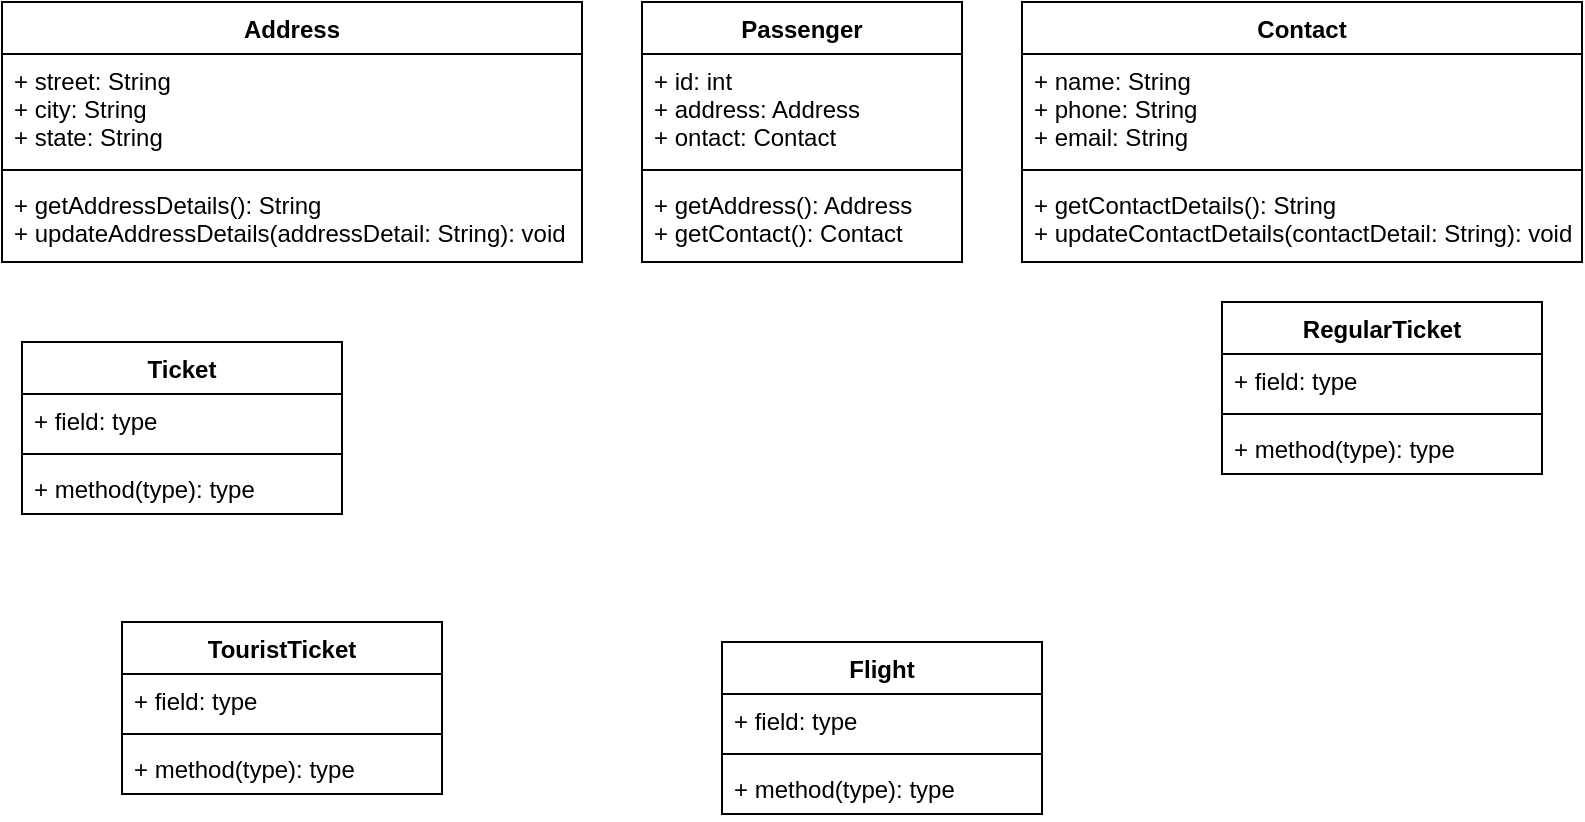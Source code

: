 <mxfile version="15.5.1" type="github">
  <diagram id="l178mCylxaMmiPzsP-Q-" name="Page-1">
    <mxGraphModel dx="868" dy="482" grid="1" gridSize="10" guides="1" tooltips="1" connect="1" arrows="1" fold="1" page="1" pageScale="1" pageWidth="827" pageHeight="1169" math="0" shadow="0">
      <root>
        <mxCell id="0" />
        <mxCell id="1" parent="0" />
        <mxCell id="HkpTVsX4ZouJRN6nkkLg-29" value="Address" style="swimlane;fontStyle=1;align=center;verticalAlign=top;childLayout=stackLayout;horizontal=1;startSize=26;horizontalStack=0;resizeParent=1;resizeParentMax=0;resizeLast=0;collapsible=1;marginBottom=0;" parent="1" vertex="1">
          <mxGeometry x="20" y="10" width="290" height="130" as="geometry" />
        </mxCell>
        <mxCell id="HkpTVsX4ZouJRN6nkkLg-30" value="+ street: String&#xa;+ city: String&#xa;+ state: String" style="text;strokeColor=none;fillColor=none;align=left;verticalAlign=top;spacingLeft=4;spacingRight=4;overflow=hidden;rotatable=0;points=[[0,0.5],[1,0.5]];portConstraint=eastwest;" parent="HkpTVsX4ZouJRN6nkkLg-29" vertex="1">
          <mxGeometry y="26" width="290" height="54" as="geometry" />
        </mxCell>
        <mxCell id="HkpTVsX4ZouJRN6nkkLg-31" value="" style="line;strokeWidth=1;fillColor=none;align=left;verticalAlign=middle;spacingTop=-1;spacingLeft=3;spacingRight=3;rotatable=0;labelPosition=right;points=[];portConstraint=eastwest;" parent="HkpTVsX4ZouJRN6nkkLg-29" vertex="1">
          <mxGeometry y="80" width="290" height="8" as="geometry" />
        </mxCell>
        <mxCell id="HkpTVsX4ZouJRN6nkkLg-32" value="+ getAddressDetails(): String&#xa;+ updateAddressDetails(addressDetail: String): void" style="text;strokeColor=none;fillColor=none;align=left;verticalAlign=top;spacingLeft=4;spacingRight=4;overflow=hidden;rotatable=0;points=[[0,0.5],[1,0.5]];portConstraint=eastwest;" parent="HkpTVsX4ZouJRN6nkkLg-29" vertex="1">
          <mxGeometry y="88" width="290" height="42" as="geometry" />
        </mxCell>
        <mxCell id="HkpTVsX4ZouJRN6nkkLg-33" value="Flight" style="swimlane;fontStyle=1;align=center;verticalAlign=top;childLayout=stackLayout;horizontal=1;startSize=26;horizontalStack=0;resizeParent=1;resizeParentMax=0;resizeLast=0;collapsible=1;marginBottom=0;" parent="1" vertex="1">
          <mxGeometry x="380" y="330" width="160" height="86" as="geometry" />
        </mxCell>
        <mxCell id="HkpTVsX4ZouJRN6nkkLg-34" value="+ field: type" style="text;strokeColor=none;fillColor=none;align=left;verticalAlign=top;spacingLeft=4;spacingRight=4;overflow=hidden;rotatable=0;points=[[0,0.5],[1,0.5]];portConstraint=eastwest;" parent="HkpTVsX4ZouJRN6nkkLg-33" vertex="1">
          <mxGeometry y="26" width="160" height="26" as="geometry" />
        </mxCell>
        <mxCell id="HkpTVsX4ZouJRN6nkkLg-35" value="" style="line;strokeWidth=1;fillColor=none;align=left;verticalAlign=middle;spacingTop=-1;spacingLeft=3;spacingRight=3;rotatable=0;labelPosition=right;points=[];portConstraint=eastwest;" parent="HkpTVsX4ZouJRN6nkkLg-33" vertex="1">
          <mxGeometry y="52" width="160" height="8" as="geometry" />
        </mxCell>
        <mxCell id="HkpTVsX4ZouJRN6nkkLg-36" value="+ method(type): type" style="text;strokeColor=none;fillColor=none;align=left;verticalAlign=top;spacingLeft=4;spacingRight=4;overflow=hidden;rotatable=0;points=[[0,0.5],[1,0.5]];portConstraint=eastwest;" parent="HkpTVsX4ZouJRN6nkkLg-33" vertex="1">
          <mxGeometry y="60" width="160" height="26" as="geometry" />
        </mxCell>
        <mxCell id="HkpTVsX4ZouJRN6nkkLg-37" value="TouristTicket" style="swimlane;fontStyle=1;align=center;verticalAlign=top;childLayout=stackLayout;horizontal=1;startSize=26;horizontalStack=0;resizeParent=1;resizeParentMax=0;resizeLast=0;collapsible=1;marginBottom=0;" parent="1" vertex="1">
          <mxGeometry x="80" y="320" width="160" height="86" as="geometry" />
        </mxCell>
        <mxCell id="HkpTVsX4ZouJRN6nkkLg-38" value="+ field: type" style="text;strokeColor=none;fillColor=none;align=left;verticalAlign=top;spacingLeft=4;spacingRight=4;overflow=hidden;rotatable=0;points=[[0,0.5],[1,0.5]];portConstraint=eastwest;" parent="HkpTVsX4ZouJRN6nkkLg-37" vertex="1">
          <mxGeometry y="26" width="160" height="26" as="geometry" />
        </mxCell>
        <mxCell id="HkpTVsX4ZouJRN6nkkLg-39" value="" style="line;strokeWidth=1;fillColor=none;align=left;verticalAlign=middle;spacingTop=-1;spacingLeft=3;spacingRight=3;rotatable=0;labelPosition=right;points=[];portConstraint=eastwest;" parent="HkpTVsX4ZouJRN6nkkLg-37" vertex="1">
          <mxGeometry y="52" width="160" height="8" as="geometry" />
        </mxCell>
        <mxCell id="HkpTVsX4ZouJRN6nkkLg-40" value="+ method(type): type" style="text;strokeColor=none;fillColor=none;align=left;verticalAlign=top;spacingLeft=4;spacingRight=4;overflow=hidden;rotatable=0;points=[[0,0.5],[1,0.5]];portConstraint=eastwest;" parent="HkpTVsX4ZouJRN6nkkLg-37" vertex="1">
          <mxGeometry y="60" width="160" height="26" as="geometry" />
        </mxCell>
        <mxCell id="HkpTVsX4ZouJRN6nkkLg-41" value="RegularTicket" style="swimlane;fontStyle=1;align=center;verticalAlign=top;childLayout=stackLayout;horizontal=1;startSize=26;horizontalStack=0;resizeParent=1;resizeParentMax=0;resizeLast=0;collapsible=1;marginBottom=0;" parent="1" vertex="1">
          <mxGeometry x="630" y="160" width="160" height="86" as="geometry" />
        </mxCell>
        <mxCell id="HkpTVsX4ZouJRN6nkkLg-42" value="+ field: type" style="text;strokeColor=none;fillColor=none;align=left;verticalAlign=top;spacingLeft=4;spacingRight=4;overflow=hidden;rotatable=0;points=[[0,0.5],[1,0.5]];portConstraint=eastwest;" parent="HkpTVsX4ZouJRN6nkkLg-41" vertex="1">
          <mxGeometry y="26" width="160" height="26" as="geometry" />
        </mxCell>
        <mxCell id="HkpTVsX4ZouJRN6nkkLg-43" value="" style="line;strokeWidth=1;fillColor=none;align=left;verticalAlign=middle;spacingTop=-1;spacingLeft=3;spacingRight=3;rotatable=0;labelPosition=right;points=[];portConstraint=eastwest;" parent="HkpTVsX4ZouJRN6nkkLg-41" vertex="1">
          <mxGeometry y="52" width="160" height="8" as="geometry" />
        </mxCell>
        <mxCell id="HkpTVsX4ZouJRN6nkkLg-44" value="+ method(type): type" style="text;strokeColor=none;fillColor=none;align=left;verticalAlign=top;spacingLeft=4;spacingRight=4;overflow=hidden;rotatable=0;points=[[0,0.5],[1,0.5]];portConstraint=eastwest;" parent="HkpTVsX4ZouJRN6nkkLg-41" vertex="1">
          <mxGeometry y="60" width="160" height="26" as="geometry" />
        </mxCell>
        <mxCell id="HkpTVsX4ZouJRN6nkkLg-45" value="Ticket" style="swimlane;fontStyle=1;align=center;verticalAlign=top;childLayout=stackLayout;horizontal=1;startSize=26;horizontalStack=0;resizeParent=1;resizeParentMax=0;resizeLast=0;collapsible=1;marginBottom=0;" parent="1" vertex="1">
          <mxGeometry x="30" y="180" width="160" height="86" as="geometry" />
        </mxCell>
        <mxCell id="HkpTVsX4ZouJRN6nkkLg-46" value="+ field: type" style="text;strokeColor=none;fillColor=none;align=left;verticalAlign=top;spacingLeft=4;spacingRight=4;overflow=hidden;rotatable=0;points=[[0,0.5],[1,0.5]];portConstraint=eastwest;" parent="HkpTVsX4ZouJRN6nkkLg-45" vertex="1">
          <mxGeometry y="26" width="160" height="26" as="geometry" />
        </mxCell>
        <mxCell id="HkpTVsX4ZouJRN6nkkLg-47" value="" style="line;strokeWidth=1;fillColor=none;align=left;verticalAlign=middle;spacingTop=-1;spacingLeft=3;spacingRight=3;rotatable=0;labelPosition=right;points=[];portConstraint=eastwest;" parent="HkpTVsX4ZouJRN6nkkLg-45" vertex="1">
          <mxGeometry y="52" width="160" height="8" as="geometry" />
        </mxCell>
        <mxCell id="HkpTVsX4ZouJRN6nkkLg-48" value="+ method(type): type" style="text;strokeColor=none;fillColor=none;align=left;verticalAlign=top;spacingLeft=4;spacingRight=4;overflow=hidden;rotatable=0;points=[[0,0.5],[1,0.5]];portConstraint=eastwest;" parent="HkpTVsX4ZouJRN6nkkLg-45" vertex="1">
          <mxGeometry y="60" width="160" height="26" as="geometry" />
        </mxCell>
        <mxCell id="HkpTVsX4ZouJRN6nkkLg-49" value="Passenger" style="swimlane;fontStyle=1;align=center;verticalAlign=top;childLayout=stackLayout;horizontal=1;startSize=26;horizontalStack=0;resizeParent=1;resizeParentMax=0;resizeLast=0;collapsible=1;marginBottom=0;" parent="1" vertex="1">
          <mxGeometry x="340" y="10" width="160" height="130" as="geometry" />
        </mxCell>
        <mxCell id="HkpTVsX4ZouJRN6nkkLg-50" value="+ id: int&#xa;+ address: Address&#xa;+ ontact: Contact" style="text;strokeColor=none;fillColor=none;align=left;verticalAlign=top;spacingLeft=4;spacingRight=4;overflow=hidden;rotatable=0;points=[[0,0.5],[1,0.5]];portConstraint=eastwest;" parent="HkpTVsX4ZouJRN6nkkLg-49" vertex="1">
          <mxGeometry y="26" width="160" height="54" as="geometry" />
        </mxCell>
        <mxCell id="HkpTVsX4ZouJRN6nkkLg-51" value="" style="line;strokeWidth=1;fillColor=none;align=left;verticalAlign=middle;spacingTop=-1;spacingLeft=3;spacingRight=3;rotatable=0;labelPosition=right;points=[];portConstraint=eastwest;" parent="HkpTVsX4ZouJRN6nkkLg-49" vertex="1">
          <mxGeometry y="80" width="160" height="8" as="geometry" />
        </mxCell>
        <mxCell id="HkpTVsX4ZouJRN6nkkLg-52" value="+ getAddress(): Address&#xa;+ getContact(): Contact" style="text;strokeColor=none;fillColor=none;align=left;verticalAlign=top;spacingLeft=4;spacingRight=4;overflow=hidden;rotatable=0;points=[[0,0.5],[1,0.5]];portConstraint=eastwest;" parent="HkpTVsX4ZouJRN6nkkLg-49" vertex="1">
          <mxGeometry y="88" width="160" height="42" as="geometry" />
        </mxCell>
        <mxCell id="HkpTVsX4ZouJRN6nkkLg-53" value="Contact" style="swimlane;fontStyle=1;align=center;verticalAlign=top;childLayout=stackLayout;horizontal=1;startSize=26;horizontalStack=0;resizeParent=1;resizeParentMax=0;resizeLast=0;collapsible=1;marginBottom=0;" parent="1" vertex="1">
          <mxGeometry x="530" y="10" width="280" height="130" as="geometry" />
        </mxCell>
        <mxCell id="HkpTVsX4ZouJRN6nkkLg-54" value="+ name: String&#xa;+ phone: String&#xa;+ email: String" style="text;strokeColor=none;fillColor=none;align=left;verticalAlign=top;spacingLeft=4;spacingRight=4;overflow=hidden;rotatable=0;points=[[0,0.5],[1,0.5]];portConstraint=eastwest;" parent="HkpTVsX4ZouJRN6nkkLg-53" vertex="1">
          <mxGeometry y="26" width="280" height="54" as="geometry" />
        </mxCell>
        <mxCell id="HkpTVsX4ZouJRN6nkkLg-55" value="" style="line;strokeWidth=1;fillColor=none;align=left;verticalAlign=middle;spacingTop=-1;spacingLeft=3;spacingRight=3;rotatable=0;labelPosition=right;points=[];portConstraint=eastwest;" parent="HkpTVsX4ZouJRN6nkkLg-53" vertex="1">
          <mxGeometry y="80" width="280" height="8" as="geometry" />
        </mxCell>
        <mxCell id="HkpTVsX4ZouJRN6nkkLg-56" value="+ getContactDetails(): String&#xa;+ updateContactDetails(contactDetail: String): void" style="text;strokeColor=none;fillColor=none;align=left;verticalAlign=top;spacingLeft=4;spacingRight=4;overflow=hidden;rotatable=0;points=[[0,0.5],[1,0.5]];portConstraint=eastwest;" parent="HkpTVsX4ZouJRN6nkkLg-53" vertex="1">
          <mxGeometry y="88" width="280" height="42" as="geometry" />
        </mxCell>
      </root>
    </mxGraphModel>
  </diagram>
</mxfile>
